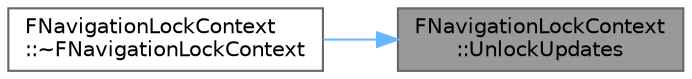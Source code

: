 digraph "FNavigationLockContext::UnlockUpdates"
{
 // INTERACTIVE_SVG=YES
 // LATEX_PDF_SIZE
  bgcolor="transparent";
  edge [fontname=Helvetica,fontsize=10,labelfontname=Helvetica,labelfontsize=10];
  node [fontname=Helvetica,fontsize=10,shape=box,height=0.2,width=0.4];
  rankdir="RL";
  Node1 [id="Node000001",label="FNavigationLockContext\l::UnlockUpdates",height=0.2,width=0.4,color="gray40", fillcolor="grey60", style="filled", fontcolor="black",tooltip=" "];
  Node1 -> Node2 [id="edge1_Node000001_Node000002",dir="back",color="steelblue1",style="solid",tooltip=" "];
  Node2 [id="Node000002",label="FNavigationLockContext\l::~FNavigationLockContext",height=0.2,width=0.4,color="grey40", fillcolor="white", style="filled",URL="$dd/dcb/classFNavigationLockContext.html#a3f09f2bbb805a39a1e7c81cd220a6cbb",tooltip=" "];
}
